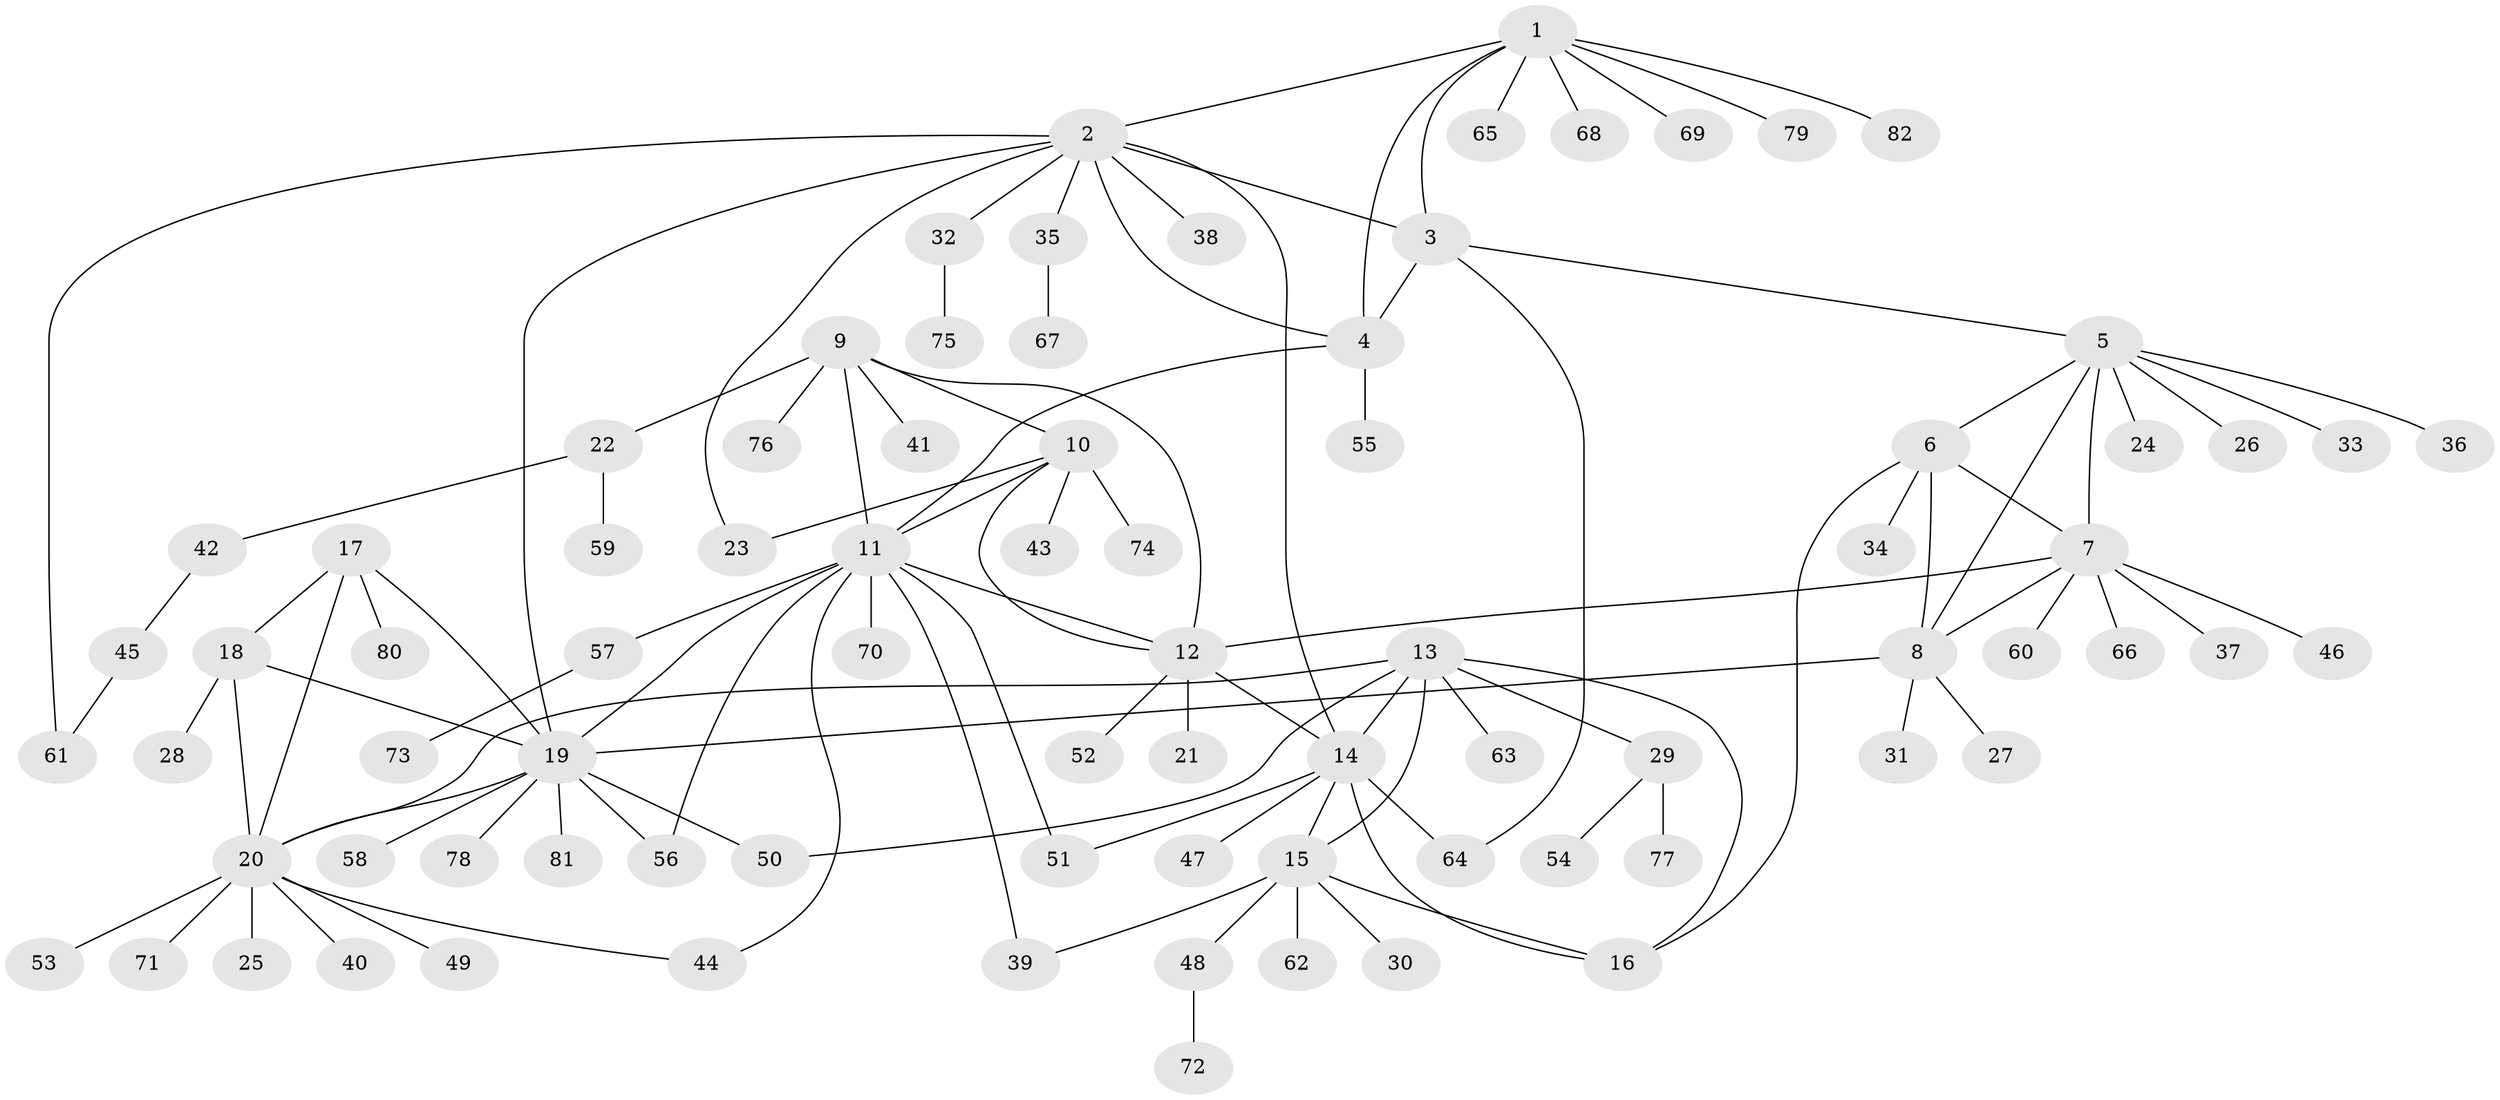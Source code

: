// coarse degree distribution, {4: 0.06896551724137931, 1: 0.5, 6: 0.06896551724137931, 5: 0.05172413793103448, 7: 0.06896551724137931, 9: 0.034482758620689655, 2: 0.1724137931034483, 8: 0.017241379310344827, 10: 0.017241379310344827}
// Generated by graph-tools (version 1.1) at 2025/37/03/04/25 23:37:46]
// undirected, 82 vertices, 110 edges
graph export_dot {
  node [color=gray90,style=filled];
  1;
  2;
  3;
  4;
  5;
  6;
  7;
  8;
  9;
  10;
  11;
  12;
  13;
  14;
  15;
  16;
  17;
  18;
  19;
  20;
  21;
  22;
  23;
  24;
  25;
  26;
  27;
  28;
  29;
  30;
  31;
  32;
  33;
  34;
  35;
  36;
  37;
  38;
  39;
  40;
  41;
  42;
  43;
  44;
  45;
  46;
  47;
  48;
  49;
  50;
  51;
  52;
  53;
  54;
  55;
  56;
  57;
  58;
  59;
  60;
  61;
  62;
  63;
  64;
  65;
  66;
  67;
  68;
  69;
  70;
  71;
  72;
  73;
  74;
  75;
  76;
  77;
  78;
  79;
  80;
  81;
  82;
  1 -- 2;
  1 -- 3;
  1 -- 4;
  1 -- 65;
  1 -- 68;
  1 -- 69;
  1 -- 79;
  1 -- 82;
  2 -- 3;
  2 -- 4;
  2 -- 14;
  2 -- 19;
  2 -- 23;
  2 -- 32;
  2 -- 35;
  2 -- 38;
  2 -- 61;
  3 -- 4;
  3 -- 5;
  3 -- 64;
  4 -- 11;
  4 -- 55;
  5 -- 6;
  5 -- 7;
  5 -- 8;
  5 -- 24;
  5 -- 26;
  5 -- 33;
  5 -- 36;
  6 -- 7;
  6 -- 8;
  6 -- 16;
  6 -- 34;
  7 -- 8;
  7 -- 12;
  7 -- 37;
  7 -- 46;
  7 -- 60;
  7 -- 66;
  8 -- 19;
  8 -- 27;
  8 -- 31;
  9 -- 10;
  9 -- 11;
  9 -- 12;
  9 -- 22;
  9 -- 41;
  9 -- 76;
  10 -- 11;
  10 -- 12;
  10 -- 23;
  10 -- 43;
  10 -- 74;
  11 -- 12;
  11 -- 19;
  11 -- 39;
  11 -- 44;
  11 -- 51;
  11 -- 56;
  11 -- 57;
  11 -- 70;
  12 -- 14;
  12 -- 21;
  12 -- 52;
  13 -- 14;
  13 -- 15;
  13 -- 16;
  13 -- 20;
  13 -- 29;
  13 -- 50;
  13 -- 63;
  14 -- 15;
  14 -- 16;
  14 -- 47;
  14 -- 51;
  14 -- 64;
  15 -- 16;
  15 -- 30;
  15 -- 39;
  15 -- 48;
  15 -- 62;
  17 -- 18;
  17 -- 19;
  17 -- 20;
  17 -- 80;
  18 -- 19;
  18 -- 20;
  18 -- 28;
  19 -- 20;
  19 -- 50;
  19 -- 56;
  19 -- 58;
  19 -- 78;
  19 -- 81;
  20 -- 25;
  20 -- 40;
  20 -- 44;
  20 -- 49;
  20 -- 53;
  20 -- 71;
  22 -- 42;
  22 -- 59;
  29 -- 54;
  29 -- 77;
  32 -- 75;
  35 -- 67;
  42 -- 45;
  45 -- 61;
  48 -- 72;
  57 -- 73;
}
